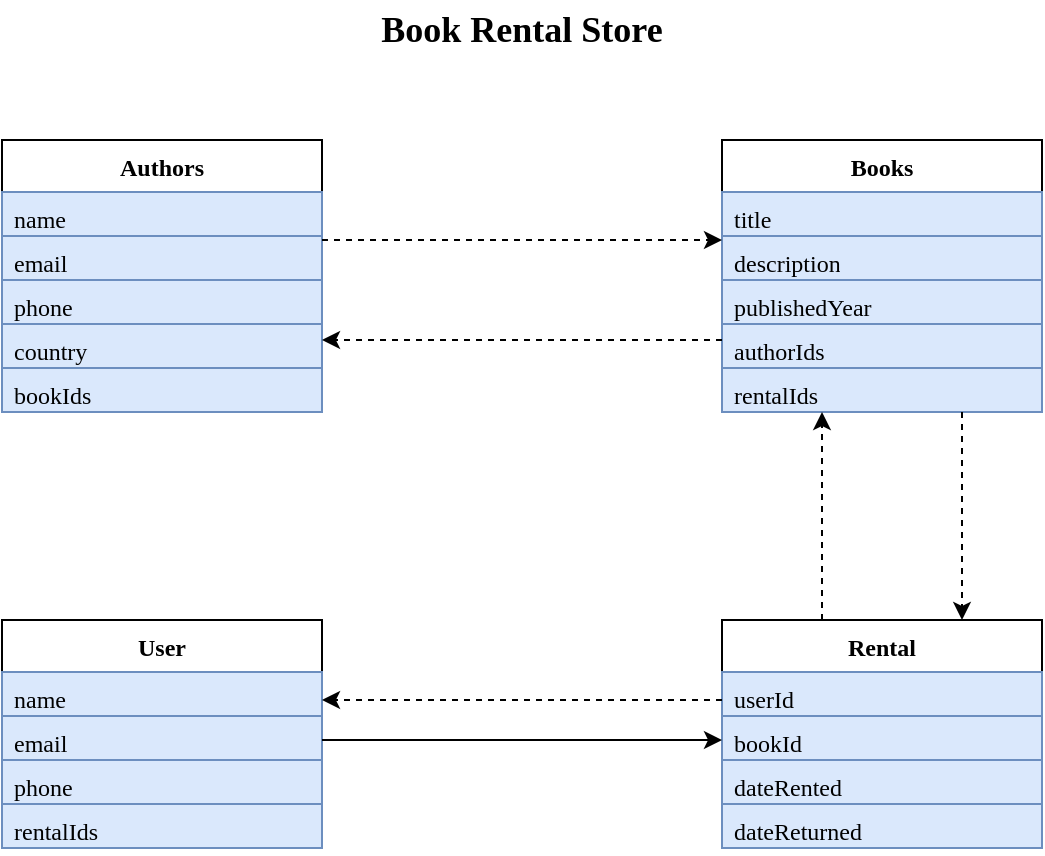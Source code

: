 <mxfile version="26.2.13">
  <diagram id="book-rental-erd" name="Book Rental ERD">
    <mxGraphModel dx="811" dy="430" grid="1" gridSize="10" guides="1" tooltips="1" connect="1" arrows="1" fold="1" page="1" pageScale="1" pageWidth="850" pageHeight="1100" math="0" shadow="0">
      <root>
        <mxCell id="0" />
        <mxCell id="1" parent="0" />
        <mxCell id="title-main" value="Book Rental Store" style="text;html=1;strokeColor=none;fillColor=none;align=center;verticalAlign=middle;whiteSpace=wrap;rounded=0;fontSize=18;fontStyle=1;fontFamily=Comic Sans MS;" parent="1" vertex="1">
          <mxGeometry x="320" y="90" width="200" height="30" as="geometry" />
        </mxCell>
        <mxCell id="authors-entity" value="Authors" style="swimlane;fontStyle=1;align=center;verticalAlign=top;childLayout=stackLayout;horizontal=1;startSize=26;horizontalStack=0;resizeParent=1;resizeParentMax=0;resizeLast=0;collapsible=0;marginBottom=0;whiteSpace=wrap;html=1;fontFamily=Comic Sans MS;" parent="1" vertex="1">
          <mxGeometry x="160" y="160" width="160" height="136" as="geometry" />
        </mxCell>
        <mxCell id="authors-attr1" value="name" style="text;strokeColor=#6c8ebf;fillColor=#dae8fc;align=left;verticalAlign=top;spacingLeft=4;spacingRight=4;overflow=hidden;rotatable=0;points=[[0,0.5],[1,0.5]];portConstraint=eastwest;whiteSpace=wrap;html=1;fontFamily=Comic Sans MS;fontStyle=0" parent="authors-entity" vertex="1">
          <mxGeometry y="26" width="160" height="22" as="geometry" />
        </mxCell>
        <mxCell id="authors-attr2" value="email" style="text;strokeColor=#6c8ebf;fillColor=#dae8fc;align=left;verticalAlign=top;spacingLeft=4;spacingRight=4;overflow=hidden;rotatable=0;points=[[0,0.5],[1,0.5]];portConstraint=eastwest;whiteSpace=wrap;html=1;fontFamily=Comic Sans MS;fontStyle=0" parent="authors-entity" vertex="1">
          <mxGeometry y="48" width="160" height="22" as="geometry" />
        </mxCell>
        <mxCell id="authors-attr3" value="phone" style="text;strokeColor=#6c8ebf;fillColor=#dae8fc;align=left;verticalAlign=top;spacingLeft=4;spacingRight=4;overflow=hidden;rotatable=0;points=[[0,0.5],[1,0.5]];portConstraint=eastwest;whiteSpace=wrap;html=1;fontFamily=Comic Sans MS;fontStyle=0" parent="authors-entity" vertex="1">
          <mxGeometry y="70" width="160" height="22" as="geometry" />
        </mxCell>
        <mxCell id="authors-attr4" value="country" style="text;strokeColor=#6c8ebf;fillColor=#dae8fc;align=left;verticalAlign=top;spacingLeft=4;spacingRight=4;overflow=hidden;rotatable=0;points=[[0,0.5],[1,0.5]];portConstraint=eastwest;whiteSpace=wrap;html=1;fontFamily=Comic Sans MS;fontStyle=0" parent="authors-entity" vertex="1">
          <mxGeometry y="92" width="160" height="22" as="geometry" />
        </mxCell>
        <mxCell id="authors-attr5" value="bookIds" style="text;strokeColor=#6c8ebf;fillColor=#dae8fc;align=left;verticalAlign=top;spacingLeft=4;spacingRight=4;overflow=hidden;rotatable=0;points=[[0,0.5],[1,0.5]];portConstraint=eastwest;whiteSpace=wrap;html=1;fontFamily=Comic Sans MS;fontStyle=0" parent="authors-entity" vertex="1">
          <mxGeometry y="114" width="160" height="22" as="geometry" />
        </mxCell>
        <mxCell id="books-entity" value="Books" style="swimlane;fontStyle=1;align=center;verticalAlign=top;childLayout=stackLayout;horizontal=1;startSize=26;horizontalStack=0;resizeParent=1;resizeParentMax=0;resizeLast=0;collapsible=0;marginBottom=0;whiteSpace=wrap;html=1;fontFamily=Comic Sans MS;" parent="1" vertex="1">
          <mxGeometry x="520" y="160" width="160" height="136" as="geometry" />
        </mxCell>
        <mxCell id="books-attr1" value="title" style="text;strokeColor=#6c8ebf;fillColor=#dae8fc;align=left;verticalAlign=top;spacingLeft=4;spacingRight=4;overflow=hidden;rotatable=0;points=[[0,0.5],[1,0.5]];portConstraint=eastwest;whiteSpace=wrap;html=1;fontFamily=Comic Sans MS;fontStyle=0" parent="books-entity" vertex="1">
          <mxGeometry y="26" width="160" height="22" as="geometry" />
        </mxCell>
        <mxCell id="books-attr2" value="description" style="text;strokeColor=#6c8ebf;fillColor=#dae8fc;align=left;verticalAlign=top;spacingLeft=4;spacingRight=4;overflow=hidden;rotatable=0;points=[[0,0.5],[1,0.5]];portConstraint=eastwest;whiteSpace=wrap;html=1;fontFamily=Comic Sans MS;fontStyle=0" parent="books-entity" vertex="1">
          <mxGeometry y="48" width="160" height="22" as="geometry" />
        </mxCell>
        <mxCell id="books-attr3" value="publishedYear" style="text;strokeColor=#6c8ebf;fillColor=#dae8fc;align=left;verticalAlign=top;spacingLeft=4;spacingRight=4;overflow=hidden;rotatable=0;points=[[0,0.5],[1,0.5]];portConstraint=eastwest;whiteSpace=wrap;html=1;fontFamily=Comic Sans MS;fontStyle=0" parent="books-entity" vertex="1">
          <mxGeometry y="70" width="160" height="22" as="geometry" />
        </mxCell>
        <mxCell id="books-attr4" value="authorIds" style="text;strokeColor=#6c8ebf;fillColor=#dae8fc;align=left;verticalAlign=top;spacingLeft=4;spacingRight=4;overflow=hidden;rotatable=0;points=[[0,0.5],[1,0.5]];portConstraint=eastwest;whiteSpace=wrap;html=1;fontFamily=Comic Sans MS;fontStyle=0" parent="books-entity" vertex="1">
          <mxGeometry y="92" width="160" height="22" as="geometry" />
        </mxCell>
        <mxCell id="books-attr5" value="rentalIds" style="text;strokeColor=#6c8ebf;fillColor=#dae8fc;align=left;verticalAlign=top;spacingLeft=4;spacingRight=4;overflow=hidden;rotatable=0;points=[[0,0.5],[1,0.5]];portConstraint=eastwest;whiteSpace=wrap;html=1;fontFamily=Comic Sans MS;fontStyle=0" parent="books-entity" vertex="1">
          <mxGeometry y="114" width="160" height="22" as="geometry" />
        </mxCell>
        <mxCell id="user-entity" value="User" style="swimlane;fontStyle=1;align=center;verticalAlign=top;childLayout=stackLayout;horizontal=1;startSize=26;horizontalStack=0;resizeParent=1;resizeParentMax=0;resizeLast=0;collapsible=0;marginBottom=0;whiteSpace=wrap;html=1;fontFamily=Comic Sans MS;" parent="1" vertex="1">
          <mxGeometry x="160" y="400" width="160" height="114" as="geometry" />
        </mxCell>
        <mxCell id="user-attr1" value="name" style="text;strokeColor=#6c8ebf;fillColor=#dae8fc;align=left;verticalAlign=top;spacingLeft=4;spacingRight=4;overflow=hidden;rotatable=0;points=[[0,0.5],[1,0.5]];portConstraint=eastwest;whiteSpace=wrap;html=1;fontFamily=Comic Sans MS;fontStyle=0" parent="user-entity" vertex="1">
          <mxGeometry y="26" width="160" height="22" as="geometry" />
        </mxCell>
        <mxCell id="user-attr2" value="email" style="text;strokeColor=#6c8ebf;fillColor=#dae8fc;align=left;verticalAlign=top;spacingLeft=4;spacingRight=4;overflow=hidden;rotatable=0;points=[[0,0.5],[1,0.5]];portConstraint=eastwest;whiteSpace=wrap;html=1;fontFamily=Comic Sans MS;fontStyle=0" parent="user-entity" vertex="1">
          <mxGeometry y="48" width="160" height="22" as="geometry" />
        </mxCell>
        <mxCell id="user-attr3" value="phone" style="text;strokeColor=#6c8ebf;fillColor=#dae8fc;align=left;verticalAlign=top;spacingLeft=4;spacingRight=4;overflow=hidden;rotatable=0;points=[[0,0.5],[1,0.5]];portConstraint=eastwest;whiteSpace=wrap;html=1;fontFamily=Comic Sans MS;fontStyle=0" parent="user-entity" vertex="1">
          <mxGeometry y="70" width="160" height="22" as="geometry" />
        </mxCell>
        <mxCell id="user-attr4" value="rentalIds" style="text;strokeColor=#6c8ebf;fillColor=#dae8fc;align=left;verticalAlign=top;spacingLeft=4;spacingRight=4;overflow=hidden;rotatable=0;points=[[0,0.5],[1,0.5]];portConstraint=eastwest;whiteSpace=wrap;html=1;fontFamily=Comic Sans MS;fontStyle=0" parent="user-entity" vertex="1">
          <mxGeometry y="92" width="160" height="22" as="geometry" />
        </mxCell>
        <mxCell id="rental-entity" value="Rental" style="swimlane;fontStyle=1;align=center;verticalAlign=top;childLayout=stackLayout;horizontal=1;startSize=26;horizontalStack=0;resizeParent=1;resizeParentMax=0;resizeLast=0;collapsible=0;marginBottom=0;whiteSpace=wrap;html=1;fontFamily=Comic Sans MS;" parent="1" vertex="1">
          <mxGeometry x="520" y="400" width="160" height="114" as="geometry" />
        </mxCell>
        <mxCell id="rental-attr1" value="userId" style="text;strokeColor=#6c8ebf;fillColor=#dae8fc;align=left;verticalAlign=top;spacingLeft=4;spacingRight=4;overflow=hidden;rotatable=0;points=[[0,0.5],[1,0.5]];portConstraint=eastwest;whiteSpace=wrap;html=1;fontFamily=Comic Sans MS;fontStyle=0" parent="rental-entity" vertex="1">
          <mxGeometry y="26" width="160" height="22" as="geometry" />
        </mxCell>
        <mxCell id="rental-attr2" value="bookId" style="text;strokeColor=#6c8ebf;fillColor=#dae8fc;align=left;verticalAlign=top;spacingLeft=4;spacingRight=4;overflow=hidden;rotatable=0;points=[[0,0.5],[1,0.5]];portConstraint=eastwest;whiteSpace=wrap;html=1;fontFamily=Comic Sans MS;fontStyle=0" parent="rental-entity" vertex="1">
          <mxGeometry y="48" width="160" height="22" as="geometry" />
        </mxCell>
        <mxCell id="rental-attr3" value="dateRented" style="text;strokeColor=#6c8ebf;fillColor=#dae8fc;align=left;verticalAlign=top;spacingLeft=4;spacingRight=4;overflow=hidden;rotatable=0;points=[[0,0.5],[1,0.5]];portConstraint=eastwest;whiteSpace=wrap;html=1;fontFamily=Comic Sans MS;fontStyle=0" parent="rental-entity" vertex="1">
          <mxGeometry y="70" width="160" height="22" as="geometry" />
        </mxCell>
        <mxCell id="rental-attr4" value="dateReturned" style="text;strokeColor=#6c8ebf;fillColor=#dae8fc;align=left;verticalAlign=top;spacingLeft=4;spacingRight=4;overflow=hidden;rotatable=0;points=[[0,0.5],[1,0.5]];portConstraint=eastwest;whiteSpace=wrap;html=1;fontFamily=Comic Sans MS;fontStyle=0" parent="rental-entity" vertex="1">
          <mxGeometry y="92" width="160" height="22" as="geometry" />
        </mxCell>
        <mxCell id="rel-authors-books-1" value="" style="edgeStyle=orthogonalEdgeStyle;rounded=0;orthogonalLoop=1;jettySize=auto;html=1;endArrow=classic;endFill=1;dashed=1;fontFamily=Comic Sans MS;fontStyle=0" parent="1" source="authors-entity" target="books-entity" edge="1">
          <mxGeometry relative="1" as="geometry">
            <Array as="points">
              <mxPoint x="430" y="210" />
              <mxPoint x="430" y="210" />
            </Array>
          </mxGeometry>
        </mxCell>
        <mxCell id="rel-authors-books-2" value="" style="edgeStyle=orthogonalEdgeStyle;rounded=0;orthogonalLoop=1;jettySize=auto;html=1;endArrow=classic;endFill=1;dashed=1;fontFamily=Comic Sans MS;fontStyle=0" parent="1" source="books-entity" target="authors-entity" edge="1">
          <mxGeometry relative="1" as="geometry">
            <Array as="points">
              <mxPoint x="410" y="260" />
              <mxPoint x="410" y="260" />
            </Array>
          </mxGeometry>
        </mxCell>
        <mxCell id="rel-user-rental-1" value="" style="edgeStyle=orthogonalEdgeStyle;rounded=0;orthogonalLoop=1;jettySize=auto;html=1;endArrow=classic;endFill=1;fontFamily=Comic Sans MS;fontStyle=0" parent="1" source="user-entity" target="rental-entity" edge="1">
          <mxGeometry relative="1" as="geometry">
            <Array as="points">
              <mxPoint x="430" y="460" />
              <mxPoint x="430" y="460" />
            </Array>
          </mxGeometry>
        </mxCell>
        <mxCell id="rel-user-rental-2" value="" style="edgeStyle=orthogonalEdgeStyle;rounded=0;orthogonalLoop=1;jettySize=auto;html=1;endArrow=classic;endFill=1;dashed=1;fontFamily=Comic Sans MS;fontStyle=0" parent="1" source="rental-entity" target="user-entity" edge="1">
          <mxGeometry relative="1" as="geometry">
            <Array as="points">
              <mxPoint x="410" y="440" />
              <mxPoint x="410" y="440" />
            </Array>
          </mxGeometry>
        </mxCell>
        <mxCell id="rel-books-rental-1" value="" style="edgeStyle=orthogonalEdgeStyle;rounded=0;orthogonalLoop=1;jettySize=auto;html=1;endArrow=classic;endFill=1;dashed=1;fontFamily=Comic Sans MS;fontStyle=0" parent="1" edge="1">
          <mxGeometry relative="1" as="geometry">
            <Array as="points">
              <mxPoint x="640" y="340" />
              <mxPoint x="640" y="340" />
            </Array>
            <mxPoint x="640" y="296" as="sourcePoint" />
            <mxPoint x="640" y="400" as="targetPoint" />
          </mxGeometry>
        </mxCell>
        <mxCell id="rel-books-rental-2" value="" style="edgeStyle=orthogonalEdgeStyle;rounded=0;orthogonalLoop=1;jettySize=auto;html=1;endArrow=classic;endFill=1;dashed=1;fontFamily=Comic Sans MS;fontStyle=0" parent="1" source="rental-entity" target="books-entity" edge="1">
          <mxGeometry relative="1" as="geometry">
            <Array as="points">
              <mxPoint x="570" y="340" />
              <mxPoint x="570" y="340" />
            </Array>
          </mxGeometry>
        </mxCell>
      </root>
    </mxGraphModel>
  </diagram>
</mxfile>
